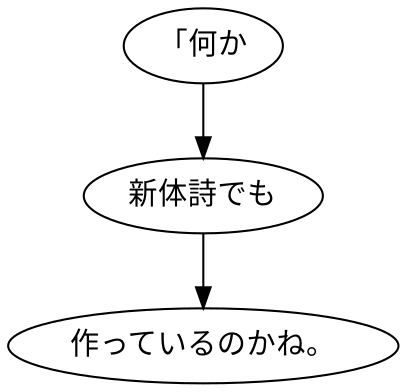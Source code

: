 digraph graph957 {
	node0 [label="「何か"];
	node1 [label="新体詩でも"];
	node2 [label="作っているのかね。"];
	node0 -> node1;
	node1 -> node2;
}
